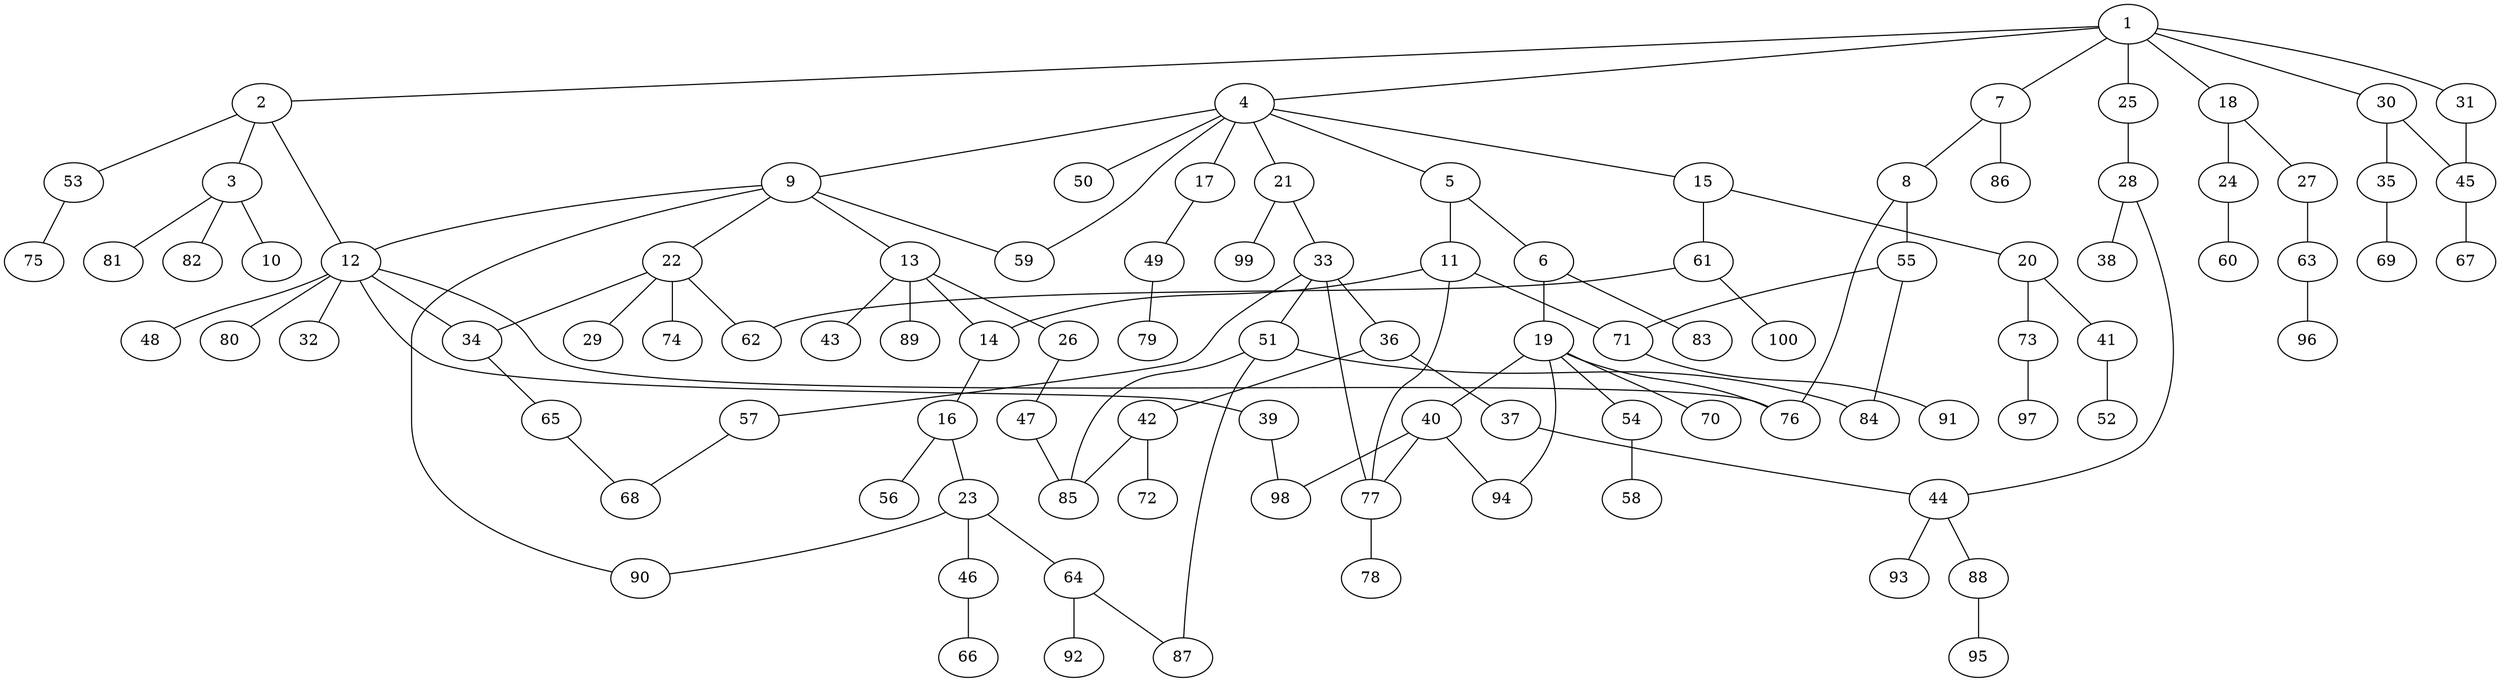 graph graphname {1--2
1--4
1--7
1--18
1--25
1--30
1--31
2--3
2--12
2--53
3--10
3--81
3--82
4--5
4--9
4--15
4--17
4--21
4--50
4--59
5--6
5--11
6--19
6--83
7--8
7--86
8--55
8--76
9--12
9--13
9--22
9--59
9--90
11--14
11--71
11--77
12--32
12--34
12--39
12--48
12--76
12--80
13--14
13--26
13--43
13--89
14--16
15--20
15--61
16--23
16--56
17--49
18--24
18--27
19--40
19--54
19--70
19--76
19--94
20--41
20--73
21--33
21--99
22--29
22--34
22--62
22--74
23--46
23--64
23--90
24--60
25--28
26--47
27--63
28--38
28--44
30--35
30--45
31--45
33--36
33--51
33--57
33--77
34--65
35--69
36--37
36--42
37--44
39--98
40--77
40--94
40--98
41--52
42--72
42--85
44--88
44--93
45--67
46--66
47--85
49--79
51--84
51--85
51--87
53--75
54--58
55--71
55--84
57--68
61--62
61--100
63--96
64--87
64--92
65--68
71--91
73--97
77--78
88--95
}